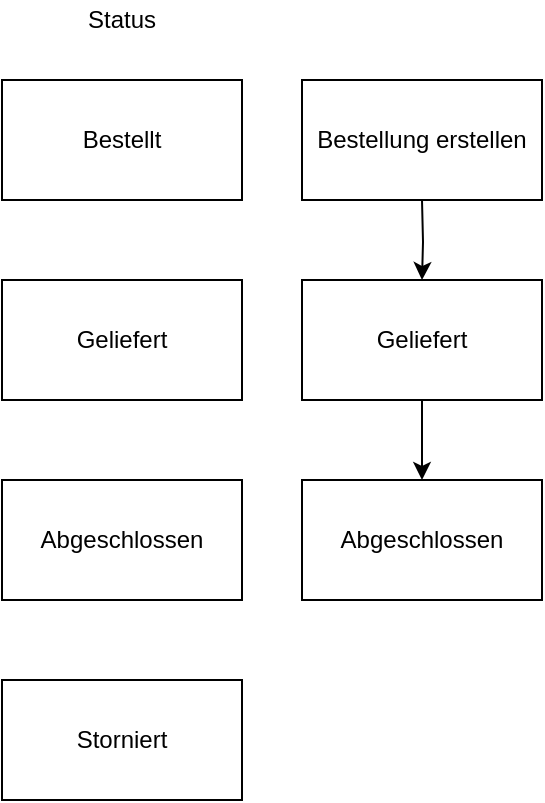 <mxfile version="13.9.9" type="device"><diagram id="MTgGBaE7LdL5T8ki0R2K" name="Seite-1"><mxGraphModel dx="1024" dy="592" grid="1" gridSize="10" guides="1" tooltips="1" connect="1" arrows="1" fold="1" page="1" pageScale="1" pageWidth="827" pageHeight="1169" math="0" shadow="0"><root><mxCell id="0"/><mxCell id="1" parent="0"/><mxCell id="PeuMlnxGjHFYOcOD-G45-1" value="Bestellung erstellen" style="rounded=0;whiteSpace=wrap;html=1;" vertex="1" parent="1"><mxGeometry x="390" y="260" width="120" height="60" as="geometry"/></mxCell><mxCell id="PeuMlnxGjHFYOcOD-G45-12" style="edgeStyle=orthogonalEdgeStyle;rounded=0;orthogonalLoop=1;jettySize=auto;html=1;exitX=0.5;exitY=1;exitDx=0;exitDy=0;entryX=0.5;entryY=0;entryDx=0;entryDy=0;" edge="1" parent="1" target="PeuMlnxGjHFYOcOD-G45-11"><mxGeometry relative="1" as="geometry"><mxPoint x="450" y="320" as="sourcePoint"/></mxGeometry></mxCell><mxCell id="PeuMlnxGjHFYOcOD-G45-7" value="Bestellt" style="rounded=0;whiteSpace=wrap;html=1;" vertex="1" parent="1"><mxGeometry x="240" y="260" width="120" height="60" as="geometry"/></mxCell><mxCell id="PeuMlnxGjHFYOcOD-G45-8" value="Status" style="text;html=1;strokeColor=none;fillColor=none;align=center;verticalAlign=middle;whiteSpace=wrap;rounded=0;" vertex="1" parent="1"><mxGeometry x="280" y="220" width="40" height="20" as="geometry"/></mxCell><mxCell id="PeuMlnxGjHFYOcOD-G45-14" style="edgeStyle=orthogonalEdgeStyle;rounded=0;orthogonalLoop=1;jettySize=auto;html=1;exitX=0.5;exitY=1;exitDx=0;exitDy=0;entryX=0.5;entryY=0;entryDx=0;entryDy=0;" edge="1" parent="1" source="PeuMlnxGjHFYOcOD-G45-11" target="PeuMlnxGjHFYOcOD-G45-13"><mxGeometry relative="1" as="geometry"/></mxCell><mxCell id="PeuMlnxGjHFYOcOD-G45-11" value="Geliefert" style="rounded=0;whiteSpace=wrap;html=1;" vertex="1" parent="1"><mxGeometry x="390" y="360" width="120" height="60" as="geometry"/></mxCell><mxCell id="PeuMlnxGjHFYOcOD-G45-13" value="Abgeschlossen" style="rounded=0;whiteSpace=wrap;html=1;" vertex="1" parent="1"><mxGeometry x="390" y="460" width="120" height="60" as="geometry"/></mxCell><mxCell id="PeuMlnxGjHFYOcOD-G45-16" value="Geliefert" style="rounded=0;whiteSpace=wrap;html=1;" vertex="1" parent="1"><mxGeometry x="240" y="360" width="120" height="60" as="geometry"/></mxCell><mxCell id="PeuMlnxGjHFYOcOD-G45-17" value="Abgeschlossen" style="rounded=0;whiteSpace=wrap;html=1;" vertex="1" parent="1"><mxGeometry x="240" y="460" width="120" height="60" as="geometry"/></mxCell><mxCell id="PeuMlnxGjHFYOcOD-G45-18" value="Storniert" style="rounded=0;whiteSpace=wrap;html=1;" vertex="1" parent="1"><mxGeometry x="240" y="560" width="120" height="60" as="geometry"/></mxCell></root></mxGraphModel></diagram></mxfile>